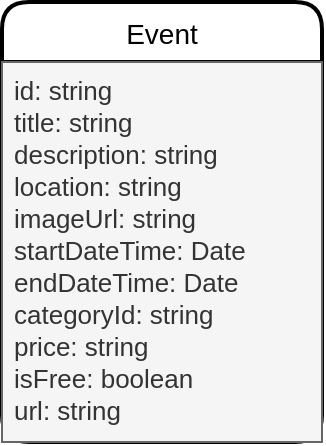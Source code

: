 <mxfile>
    <diagram id="5rpMciiN7cQI5BhB4U9i" name="Page-1">
        <mxGraphModel dx="979" dy="442" grid="1" gridSize="10" guides="1" tooltips="1" connect="1" arrows="1" fold="1" page="1" pageScale="1" pageWidth="850" pageHeight="1100" math="0" shadow="0">
            <root>
                <mxCell id="0"/>
                <mxCell id="1" parent="0"/>
                <mxCell id="2" value="Event" style="swimlane;childLayout=stackLayout;horizontal=1;startSize=30;horizontalStack=0;rounded=1;fontSize=14;fontStyle=0;strokeWidth=2;resizeParent=0;resizeLast=1;shadow=0;dashed=0;align=center;fillColor=default;" vertex="1" parent="1">
                    <mxGeometry x="50" y="50" width="160" height="220" as="geometry"/>
                </mxCell>
                <mxCell id="3" value="id: string&#10;title: string&#10;description: string&#10;location: string&#10;imageUrl: string&#10;startDateTime: Date&#10;endDateTime: Date&#10;categoryId: string&#10;price: string&#10;isFree: boolean&#10;url: string" style="align=left;strokeColor=#666666;fillColor=#f5f5f5;spacingLeft=4;fontSize=13;verticalAlign=top;resizable=0;rotatable=0;part=1;fontColor=#333333;" vertex="1" parent="2">
                    <mxGeometry y="30" width="160" height="190" as="geometry"/>
                </mxCell>
            </root>
        </mxGraphModel>
    </diagram>
</mxfile>